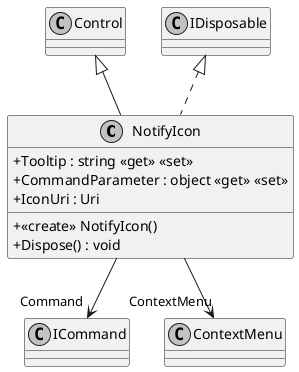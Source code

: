 @startuml
skinparam monochrome true
skinparam classAttributeIconSize 0
!startsub default
class NotifyIcon {
    + <<create>> NotifyIcon()
    + Tooltip : string <<get>> <<set>>
    + CommandParameter : object <<get>> <<set>>
    + IconUri : Uri
    + Dispose() : void
}
!endsub
Control <|-- NotifyIcon
IDisposable <|.. NotifyIcon
/'NotifyIcon o-> "CommandProperty" DependencyProperty
NotifyIcon o-> "CommandParameterProperty" DependencyProperty
NotifyIcon o-> "ContextMenuProperty" DependencyProperty
NotifyIcon o-> "IconSourceProperty" DependencyProperty
NotifyIcon o-> "TooltipProperty" DependencyProperty'/
NotifyIcon --> "Command" ICommand
NotifyIcon --> "ContextMenu" ContextMenu
@enduml
